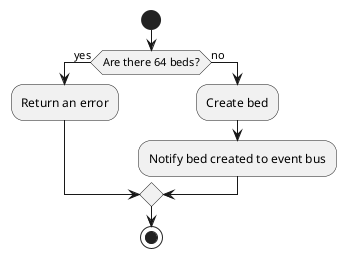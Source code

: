 @startuml Create bed
start
if (Are there 64 beds?) is (yes) then
    :Return an error;
else (no)
    :Create bed;
    :Notify bed created to event bus;
endif
stop
@enduml